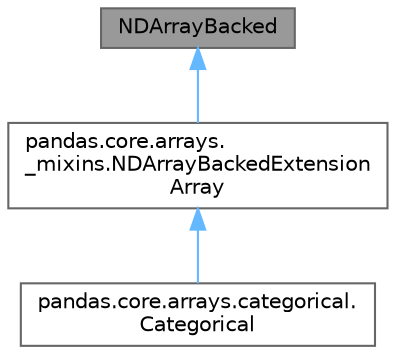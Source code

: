 digraph "NDArrayBacked"
{
 // LATEX_PDF_SIZE
  bgcolor="transparent";
  edge [fontname=Helvetica,fontsize=10,labelfontname=Helvetica,labelfontsize=10];
  node [fontname=Helvetica,fontsize=10,shape=box,height=0.2,width=0.4];
  Node1 [id="Node000001",label="NDArrayBacked",height=0.2,width=0.4,color="gray40", fillcolor="grey60", style="filled", fontcolor="black",tooltip=" "];
  Node1 -> Node2 [id="edge3_Node000001_Node000002",dir="back",color="steelblue1",style="solid",tooltip=" "];
  Node2 [id="Node000002",label="pandas.core.arrays.\l_mixins.NDArrayBackedExtension\lArray",height=0.2,width=0.4,color="gray40", fillcolor="white", style="filled",URL="$d7/d8d/classpandas_1_1core_1_1arrays_1_1__mixins_1_1NDArrayBackedExtensionArray.html",tooltip=" "];
  Node2 -> Node3 [id="edge4_Node000002_Node000003",dir="back",color="steelblue1",style="solid",tooltip=" "];
  Node3 [id="Node000003",label="pandas.core.arrays.categorical.\lCategorical",height=0.2,width=0.4,color="gray40", fillcolor="white", style="filled",URL="$d7/dd3/classpandas_1_1core_1_1arrays_1_1categorical_1_1Categorical.html",tooltip=" "];
}
